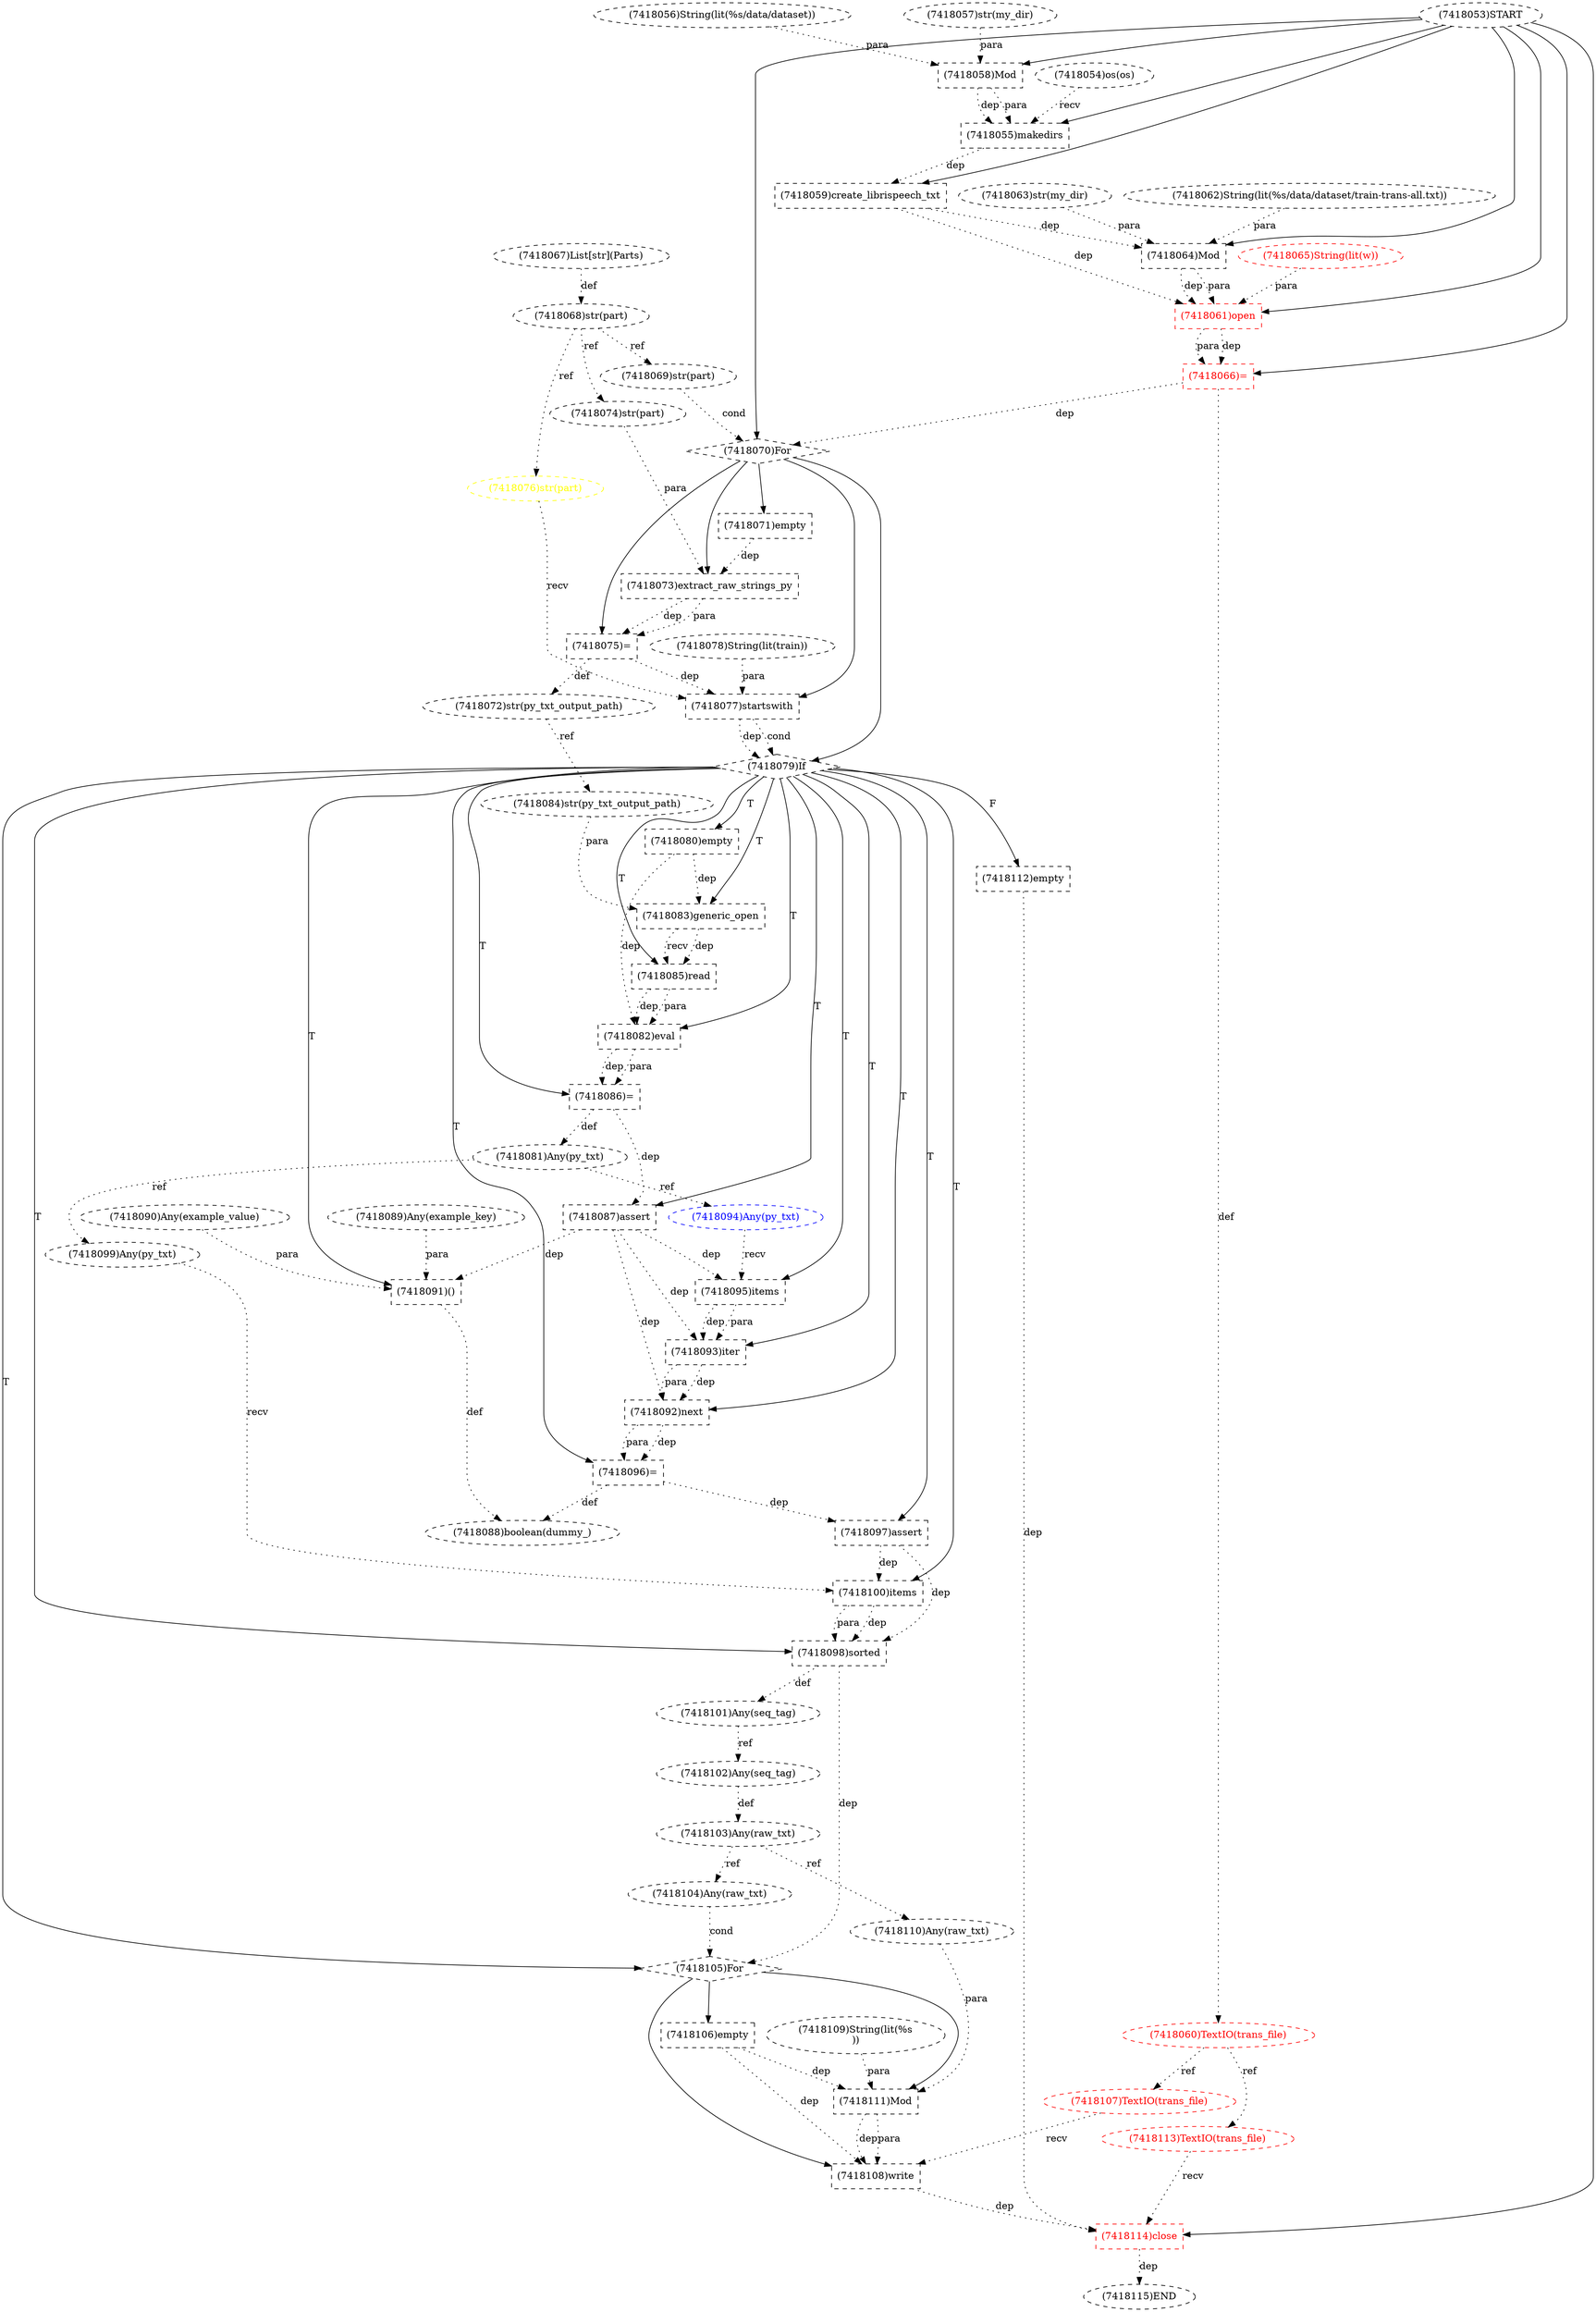 digraph G {
1 [label="(7418111)Mod" shape=box style=dashed]
2 [label="(7418092)next" shape=box style=dashed]
3 [label="(7418110)Any(raw_txt)" shape=ellipse style=dashed]
4 [label="(7418058)Mod" shape=box style=dashed]
5 [label="(7418079)If" shape=diamond style=dashed]
6 [label="(7418089)Any(example_key)" shape=ellipse style=dashed]
7 [label="(7418063)str(my_dir)" shape=ellipse style=dashed]
8 [label="(7418074)str(part)" shape=ellipse style=dashed]
9 [label="(7418093)iter" shape=box style=dashed]
10 [label="(7418069)str(part)" shape=ellipse style=dashed]
11 [label="(7418073)extract_raw_strings_py" shape=box style=dashed]
12 [label="(7418112)empty" shape=box style=dashed]
13 [label="(7418059)create_librispeech_txt" shape=box style=dashed]
14 [label="(7418070)For" shape=diamond style=dashed]
15 [label="(7418081)Any(py_txt)" shape=ellipse style=dashed]
16 [label="(7418086)=" shape=box style=dashed]
17 [label="(7418091)()" shape=box style=dashed]
18 [label="(7418101)Any(seq_tag)" shape=ellipse style=dashed]
19 [label="(7418096)=" shape=box style=dashed]
20 [label="(7418098)sorted" shape=box style=dashed]
21 [label="(7418102)Any(seq_tag)" shape=ellipse style=dashed]
22 [label="(7418067)List[str](Parts)" shape=ellipse style=dashed]
23 [label="(7418066)=" shape=box style=dashed color=red fontcolor=red]
24 [label="(7418090)Any(example_value)" shape=ellipse style=dashed]
25 [label="(7418106)empty" shape=box style=dashed]
26 [label="(7418109)String(lit(%s
))" shape=ellipse style=dashed]
27 [label="(7418094)Any(py_txt)" shape=ellipse style=dashed color=blue fontcolor=blue]
28 [label="(7418108)write" shape=box style=dashed]
29 [label="(7418100)items" shape=box style=dashed]
30 [label="(7418072)str(py_txt_output_path)" shape=ellipse style=dashed]
31 [label="(7418082)eval" shape=box style=dashed]
32 [label="(7418061)open" shape=box style=dashed color=red fontcolor=red]
33 [label="(7418084)str(py_txt_output_path)" shape=ellipse style=dashed]
34 [label="(7418088)boolean(dummy_)" shape=ellipse style=dashed]
35 [label="(7418060)TextIO(trans_file)" shape=ellipse style=dashed color=red fontcolor=red]
36 [label="(7418055)makedirs" shape=box style=dashed]
37 [label="(7418077)startswith" shape=box style=dashed]
38 [label="(7418105)For" shape=diamond style=dashed]
39 [label="(7418080)empty" shape=box style=dashed]
40 [label="(7418064)Mod" shape=box style=dashed]
41 [label="(7418062)String(lit(%s/data/dataset/train-trans-all.txt))" shape=ellipse style=dashed]
42 [label="(7418068)str(part)" shape=ellipse style=dashed]
43 [label="(7418078)String(lit(train))" shape=ellipse style=dashed]
44 [label="(7418115)END" style=dashed]
45 [label="(7418087)assert" shape=box style=dashed]
46 [label="(7418054)os(os)" shape=ellipse style=dashed]
47 [label="(7418107)TextIO(trans_file)" shape=ellipse style=dashed color=red fontcolor=red]
48 [label="(7418085)read" shape=box style=dashed]
49 [label="(7418113)TextIO(trans_file)" shape=ellipse style=dashed color=red fontcolor=red]
50 [label="(7418114)close" shape=box style=dashed color=red fontcolor=red]
51 [label="(7418056)String(lit(%s/data/dataset))" shape=ellipse style=dashed]
52 [label="(7418095)items" shape=box style=dashed]
53 [label="(7418075)=" shape=box style=dashed]
54 [label="(7418071)empty" shape=box style=dashed]
55 [label="(7418099)Any(py_txt)" shape=ellipse style=dashed color=black fontcolor=black]
56 [label="(7418065)String(lit(w))" shape=ellipse style=dashed color=red fontcolor=red]
57 [label="(7418057)str(my_dir)" shape=ellipse style=dashed]
58 [label="(7418076)str(part)" shape=ellipse style=dashed color=yellow fontcolor=yellow]
59 [label="(7418097)assert" shape=box style=dashed]
60 [label="(7418053)START" style=dashed]
61 [label="(7418103)Any(raw_txt)" shape=ellipse style=dashed]
62 [label="(7418104)Any(raw_txt)" shape=ellipse style=dashed]
63 [label="(7418083)generic_open" shape=box style=dashed]
38 -> 1 [label="" style=solid];
26 -> 1 [label="para" style=dotted];
3 -> 1 [label="para" style=dotted];
25 -> 1 [label="dep" style=dotted];
5 -> 2 [label="T"];
9 -> 2 [label="dep" style=dotted];
9 -> 2 [label="para" style=dotted];
45 -> 2 [label="dep" style=dotted];
61 -> 3 [label="ref" style=dotted];
60 -> 4 [label="" style=solid];
51 -> 4 [label="para" style=dotted];
57 -> 4 [label="para" style=dotted];
14 -> 5 [label="" style=solid];
37 -> 5 [label="dep" style=dotted];
37 -> 5 [label="cond" style=dotted];
42 -> 8 [label="ref" style=dotted];
5 -> 9 [label="T"];
52 -> 9 [label="dep" style=dotted];
52 -> 9 [label="para" style=dotted];
45 -> 9 [label="dep" style=dotted];
42 -> 10 [label="ref" style=dotted];
14 -> 11 [label="" style=solid];
8 -> 11 [label="para" style=dotted];
54 -> 11 [label="dep" style=dotted];
5 -> 12 [label="F"];
60 -> 13 [label="" style=solid];
36 -> 13 [label="dep" style=dotted];
60 -> 14 [label="" style=solid];
10 -> 14 [label="cond" style=dotted];
23 -> 14 [label="dep" style=dotted];
16 -> 15 [label="def" style=dotted];
5 -> 16 [label="T"];
31 -> 16 [label="dep" style=dotted];
31 -> 16 [label="para" style=dotted];
5 -> 17 [label="T"];
6 -> 17 [label="para" style=dotted];
24 -> 17 [label="para" style=dotted];
45 -> 17 [label="dep" style=dotted];
20 -> 18 [label="def" style=dotted];
5 -> 19 [label="T"];
2 -> 19 [label="dep" style=dotted];
2 -> 19 [label="para" style=dotted];
5 -> 20 [label="T"];
29 -> 20 [label="dep" style=dotted];
29 -> 20 [label="para" style=dotted];
59 -> 20 [label="dep" style=dotted];
18 -> 21 [label="ref" style=dotted];
60 -> 23 [label="" style=solid];
32 -> 23 [label="dep" style=dotted];
32 -> 23 [label="para" style=dotted];
38 -> 25 [label="" style=solid];
15 -> 27 [label="ref" style=dotted];
38 -> 28 [label="" style=solid];
47 -> 28 [label="recv" style=dotted];
1 -> 28 [label="dep" style=dotted];
1 -> 28 [label="para" style=dotted];
25 -> 28 [label="dep" style=dotted];
5 -> 29 [label="T"];
55 -> 29 [label="recv" style=dotted];
59 -> 29 [label="dep" style=dotted];
53 -> 30 [label="def" style=dotted];
5 -> 31 [label="T"];
48 -> 31 [label="dep" style=dotted];
48 -> 31 [label="para" style=dotted];
39 -> 31 [label="dep" style=dotted];
60 -> 32 [label="" style=solid];
40 -> 32 [label="dep" style=dotted];
40 -> 32 [label="para" style=dotted];
56 -> 32 [label="para" style=dotted];
13 -> 32 [label="dep" style=dotted];
30 -> 33 [label="ref" style=dotted];
17 -> 34 [label="def" style=dotted];
19 -> 34 [label="def" style=dotted];
23 -> 35 [label="def" style=dotted];
60 -> 36 [label="" style=solid];
46 -> 36 [label="recv" style=dotted];
4 -> 36 [label="dep" style=dotted];
4 -> 36 [label="para" style=dotted];
14 -> 37 [label="" style=solid];
58 -> 37 [label="recv" style=dotted];
43 -> 37 [label="para" style=dotted];
53 -> 37 [label="dep" style=dotted];
5 -> 38 [label="T"];
20 -> 38 [label="dep" style=dotted];
62 -> 38 [label="cond" style=dotted];
5 -> 39 [label="T"];
60 -> 40 [label="" style=solid];
41 -> 40 [label="para" style=dotted];
7 -> 40 [label="para" style=dotted];
13 -> 40 [label="dep" style=dotted];
22 -> 42 [label="def" style=dotted];
50 -> 44 [label="dep" style=dotted];
5 -> 45 [label="T"];
16 -> 45 [label="dep" style=dotted];
35 -> 47 [label="ref" style=dotted];
5 -> 48 [label="T"];
63 -> 48 [label="dep" style=dotted];
63 -> 48 [label="recv" style=dotted];
35 -> 49 [label="ref" style=dotted];
60 -> 50 [label="" style=solid];
49 -> 50 [label="recv" style=dotted];
12 -> 50 [label="dep" style=dotted];
28 -> 50 [label="dep" style=dotted];
5 -> 52 [label="T"];
27 -> 52 [label="recv" style=dotted];
45 -> 52 [label="dep" style=dotted];
14 -> 53 [label="" style=solid];
11 -> 53 [label="dep" style=dotted];
11 -> 53 [label="para" style=dotted];
14 -> 54 [label="" style=solid];
15 -> 55 [label="ref" style=dotted];
42 -> 58 [label="ref" style=dotted];
5 -> 59 [label="T"];
19 -> 59 [label="dep" style=dotted];
21 -> 61 [label="def" style=dotted];
61 -> 62 [label="ref" style=dotted];
5 -> 63 [label="T"];
33 -> 63 [label="para" style=dotted];
39 -> 63 [label="dep" style=dotted];
}